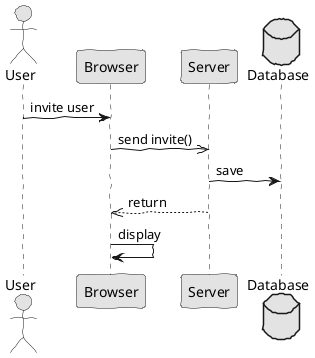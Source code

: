 @startuml  analysis2.png
skinparam handwritten true
skinparam monochrome true
skinparam packageStyle rect
skinparam defaultFontName FG Virgil
skinparam shadowing false

actor User

User -> Browser : invite user

Browser ->> Server : send invite()

database Database

Server -> Database : save

Server -->> Browser : return

Browser -> Browser : display

@enduml
